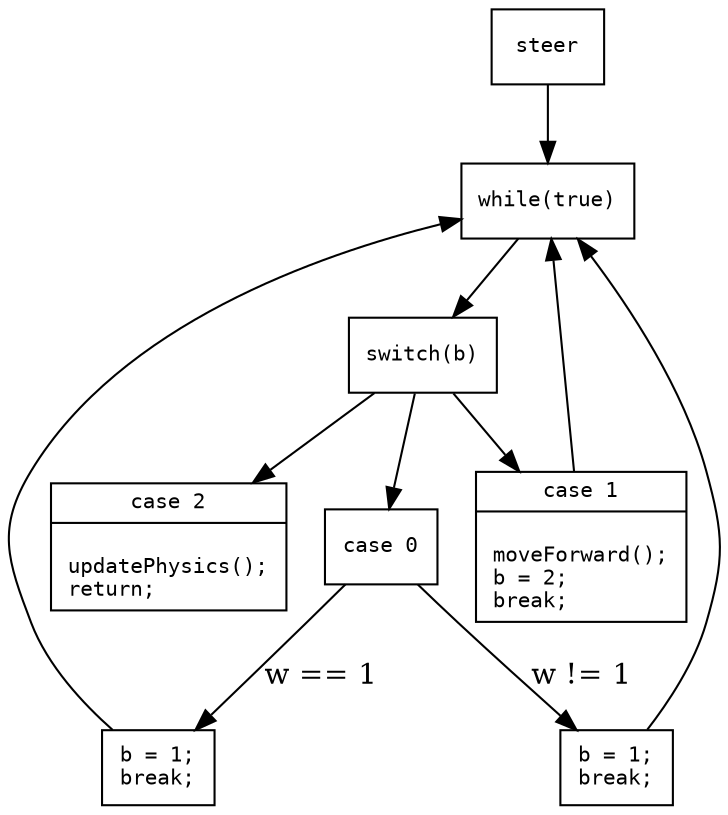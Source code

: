digraph JumpTable {
    compound = true;
    node [
        shape = "record"
        fontname="monospace"
        fontsize=10
    ]
    Steer2 [ label = "{steer}" ]
    While [ label = "{while(true)}" ]
    Switch [ label = "{switch(b)}" ]
    CheckForward [ label = "{case 0}"]
    SetForward [ label = "{b = 1;\nbreak;}"]
    SetPhysics [ label = "{b = 1;\nbreak;}"]
    Forward [ label = "{case 1|\lmoveForward();\lb = 2;\lbreak;\l}" ]
    Physics [ label = "{case 2|\lupdatePhysics();\lreturn;\l}"]

    Steer2->While->Switch
    Switch->Forward->While

    Switch->Physics

    Switch->CheckForward
    CheckForward->SetForward [label="w == 1"]
    CheckForward->SetPhysics [label="w != 1"]

    SetForward->While
    SetPhysics->While
}